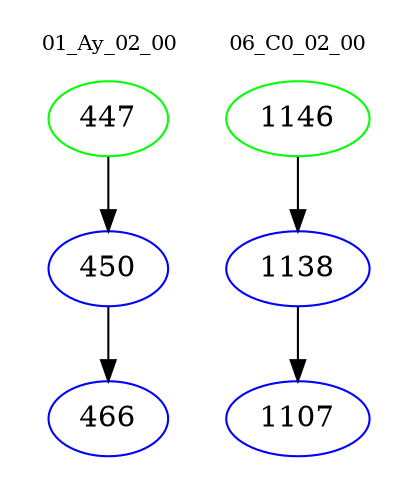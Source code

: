 digraph{
subgraph cluster_0 {
color = white
label = "01_Ay_02_00";
fontsize=10;
T0_447 [label="447", color="green"]
T0_447 -> T0_450 [color="black"]
T0_450 [label="450", color="blue"]
T0_450 -> T0_466 [color="black"]
T0_466 [label="466", color="blue"]
}
subgraph cluster_1 {
color = white
label = "06_C0_02_00";
fontsize=10;
T1_1146 [label="1146", color="green"]
T1_1146 -> T1_1138 [color="black"]
T1_1138 [label="1138", color="blue"]
T1_1138 -> T1_1107 [color="black"]
T1_1107 [label="1107", color="blue"]
}
}
